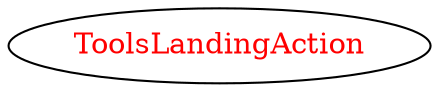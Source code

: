 digraph dependencyGraph {
 concentrate=true;
 ranksep="2.0";
 rankdir="LR"; 
 splines="ortho";
"ToolsLandingAction" [fontcolor="red"];
}